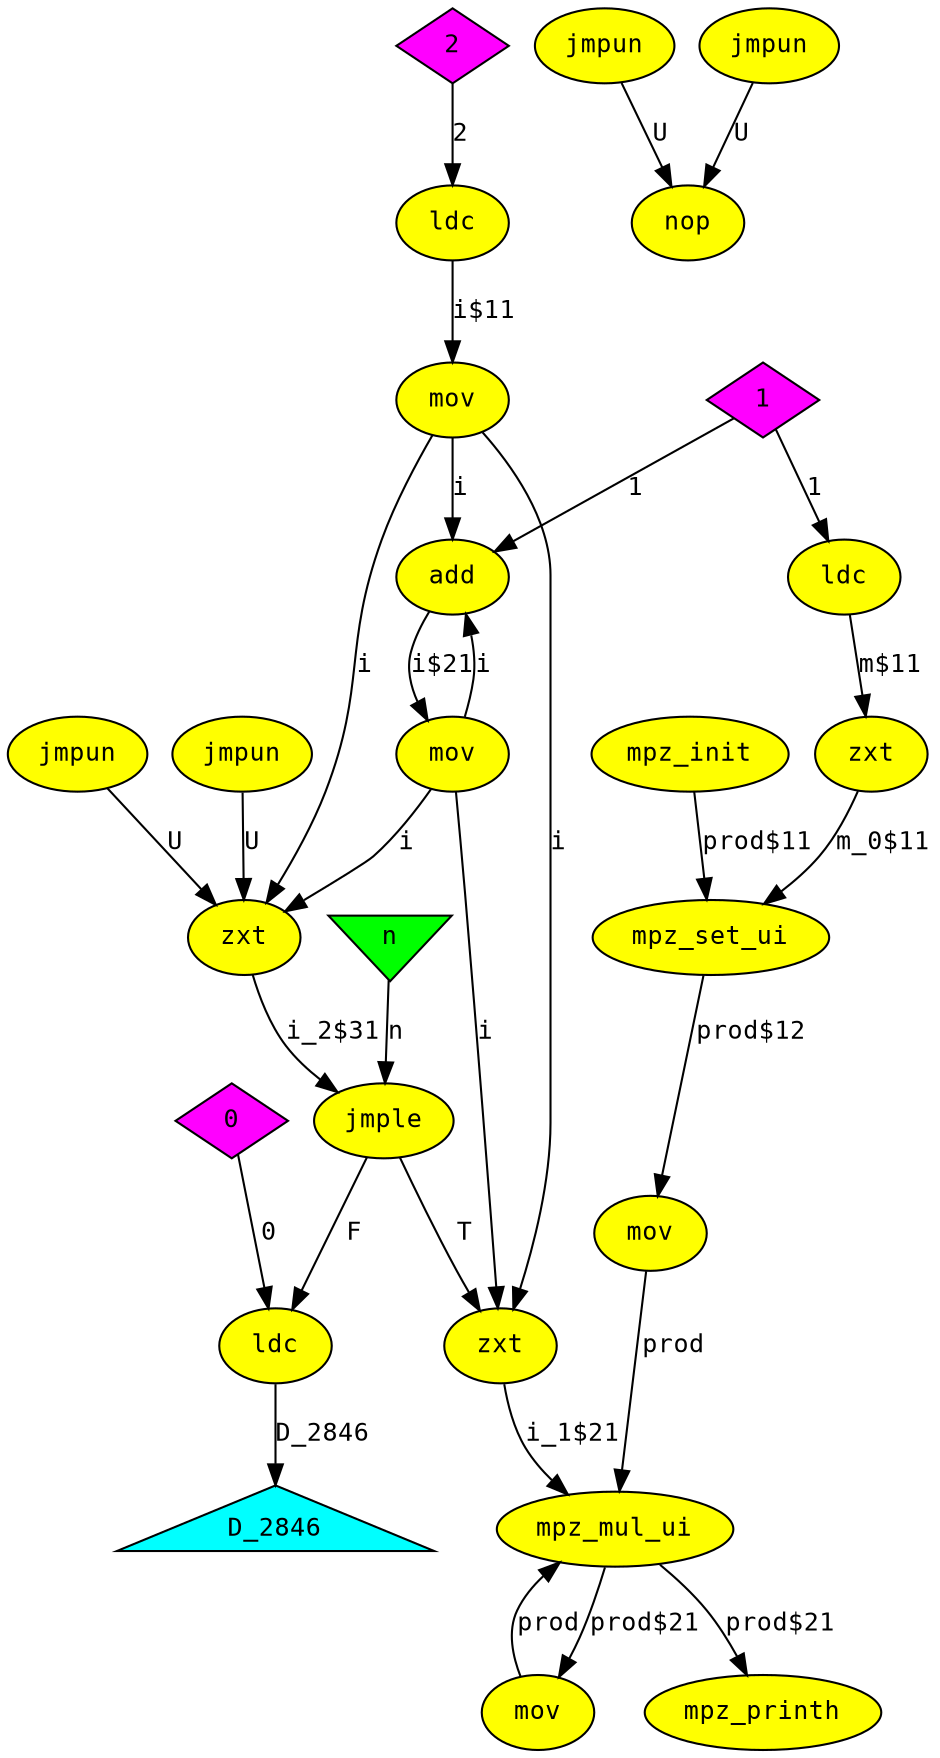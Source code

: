digraph gmp_fact
{
  graph [rankdir="TB", nodesep = "0.175"];
  node [fontname="Courier", fontsize="12", style="filled"];
  edge [fontname="Courier", fontsize="12"];

  D_2846  [label="D_2846", ntype="outvar", argix="0", dataspec="s32", bb="-1", shape="triangle", fillcolor="cyan"];
  add_11  [label="add", ntype="operation", argix="-1", dataspec="na", bb="2", shape="ellipse", fillcolor="yellow"];
  cnst0  [label="0", ntype="constant", argix="-1", dataspec="s32", bb="-1", shape="diamond", fillcolor="magenta"];
  cnst1  [label="1", ntype="constant", argix="-1", dataspec="s32", bb="-1", shape="diamond", fillcolor="magenta"];
  cnst2  [label="2", ntype="constant", argix="-1", dataspec="s32", bb="-1", shape="diamond", fillcolor="magenta"];
  jmple_16  [label="jmple", ntype="operation", argix="-1", dataspec="na", bb="3", shape="ellipse", fillcolor="yellow"];
  jmpun_14  [label="jmpun", ntype="operation", argix="-1", dataspec="na", bb="2", shape="ellipse", fillcolor="yellow"];
  jmpun_18  [label="jmpun", ntype="operation", argix="-1", dataspec="na", bb="4", shape="ellipse", fillcolor="yellow"];
  jmpun_19  [label="jmpun", ntype="operation", argix="-1", dataspec="na", bb="5", shape="ellipse", fillcolor="yellow"];
  jmpun_7  [label="jmpun", ntype="operation", argix="-1", dataspec="na", bb="1", shape="ellipse", fillcolor="yellow"];
  ldc_0  [label="ldc", ntype="operation", argix="-1", dataspec="na", bb="1", shape="ellipse", fillcolor="yellow"];
  ldc_17  [label="ldc", ntype="operation", argix="-1", dataspec="na", bb="4", shape="ellipse", fillcolor="yellow"];
  ldc_4  [label="ldc", ntype="operation", argix="-1", dataspec="na", bb="1", shape="ellipse", fillcolor="yellow"];
  mov_12  [label="mov", ntype="operation", argix="-1", dataspec="na", bb="2", shape="ellipse", fillcolor="yellow"];
  mov_13  [label="mov", ntype="operation", argix="-1", dataspec="na", bb="2", shape="ellipse", fillcolor="yellow"];
  mov_5  [label="mov", ntype="operation", argix="-1", dataspec="na", bb="1", shape="ellipse", fillcolor="yellow"];
  mov_6  [label="mov", ntype="operation", argix="-1", dataspec="na", bb="1", shape="ellipse", fillcolor="yellow"];
  mpz_init_1  [label="mpz_init", ntype="operation", argix="-1", dataspec="na", bb="1", shape="ellipse", fillcolor="yellow"];
  mpz_mul_ui_9  [label="mpz_mul_ui", ntype="operation", argix="-1", dataspec="na", bb="2", shape="ellipse", fillcolor="yellow"];
  mpz_printh_10  [label="mpz_printh", ntype="operation", argix="-1", dataspec="na", bb="2", shape="ellipse", fillcolor="yellow"];
  mpz_set_ui_3  [label="mpz_set_ui", ntype="operation", argix="-1", dataspec="na", bb="1", shape="ellipse", fillcolor="yellow"];
  n  [label="n", ntype="invar", argix="0", dataspec="u32", bb="-1", shape="invtriangle", fillcolor="green"];
  nop_20  [label="nop", ntype="operation", argix="-1", dataspec="na", bb="6", shape="ellipse", fillcolor="yellow"];
  zxt_15  [label="zxt", ntype="operation", argix="-1", dataspec="na", bb="3", shape="ellipse", fillcolor="yellow"];
  zxt_2  [label="zxt", ntype="operation", argix="-1", dataspec="na", bb="1", shape="ellipse", fillcolor="yellow"];
  zxt_8  [label="zxt", ntype="operation", argix="-1", dataspec="na", bb="2", shape="ellipse", fillcolor="yellow"];

  add_11 -> mov_13  [label="i$21", etype="D", vtype="localvar", order="1", argix="-1", dataspec="s32"];
  cnst0 -> ldc_17  [label="0", etype="D", vtype="globalvar", order="1", argix="-1", dataspec="s32"];
  cnst1 -> add_11  [label="1", etype="D", vtype="globalvar", order="2", argix="-1", dataspec="s32"];
  cnst1 -> ldc_0  [label="1", etype="D", vtype="globalvar", order="1", argix="-1", dataspec="s32"];
  cnst2 -> ldc_4  [label="2", etype="D", vtype="globalvar", order="1", argix="-1", dataspec="s32"];
  jmple_16 -> ldc_17  [label="F", etype="F", order="2", argix="-1", dataspec="u1"];
  jmple_16 -> zxt_8  [label="T", etype="T", order="1", argix="-1", dataspec="u1"];
  jmpun_14 -> zxt_15  [label="U", etype="U", order="1", argix="-1", dataspec="u1"];
  jmpun_18 -> nop_20  [label="U", etype="U", order="1", argix="-1", dataspec="u1"];
  jmpun_19 -> nop_20  [label="U", etype="U", order="1", argix="-1", dataspec="u1"];
  jmpun_7 -> zxt_15  [label="U", etype="U", order="1", argix="-1", dataspec="u1"];
  ldc_0 -> zxt_2  [label="m$11", etype="D", vtype="localvar", order="1", argix="-1", dataspec="s32"];
  ldc_17 -> D_2846  [label="D_2846", etype="D", vtype="outarg", order="1", argix="-1", dataspec="s32"];
  ldc_4 -> mov_6  [label="i$11", etype="D", vtype="localvar", order="1", argix="-1", dataspec="s32"];
  mov_12 -> mpz_mul_ui_9  [label="prod", etype="D", vtype="localvar", order="1", argix="-1", dataspec="mpz"];
  mov_13 -> add_11  [label="i", etype="D", vtype="localvar", order="1", argix="-1", dataspec="s32"];
  mov_13 -> zxt_15  [label="i", etype="D", vtype="localvar", order="1", argix="-1", dataspec="s32"];
  mov_13 -> zxt_8  [label="i", etype="D", vtype="localvar", order="1", argix="-1", dataspec="s32"];
  mov_5 -> mpz_mul_ui_9  [label="prod", etype="D", vtype="localvar", order="1", argix="-1", dataspec="mpz"];
  mov_6 -> add_11  [label="i", etype="D", vtype="localvar", order="1", argix="-1", dataspec="s32"];
  mov_6 -> zxt_15  [label="i", etype="D", vtype="localvar", order="1", argix="-1", dataspec="s32"];
  mov_6 -> zxt_8  [label="i", etype="D", vtype="localvar", order="1", argix="-1", dataspec="s32"];
  mpz_init_1 -> mpz_set_ui_3  [label="prod$11", etype="D", vtype="localvar", order="1", argix="-1", dataspec="mpz"];
  mpz_mul_ui_9 -> mov_12  [label="prod$21", etype="D", vtype="localvar", order="1", argix="-1", dataspec="mpz"];
  mpz_mul_ui_9 -> mpz_printh_10  [label="prod$21", etype="D", vtype="localvar", order="1", argix="-1", dataspec="mpz"];
  mpz_set_ui_3 -> mov_5  [label="prod$12", etype="D", vtype="localvar", order="1", argix="-1", dataspec="mpz"];
  n -> jmple_16  [label="n", etype="D", vtype="inarg", order="2", argix="-1", dataspec="u32"];
  zxt_15 -> jmple_16  [label="i_2$31", etype="D", vtype="localvar", order="1", argix="-1", dataspec="u32"];
  zxt_2 -> mpz_set_ui_3  [label="m_0$11", etype="D", vtype="localvar", order="2", argix="-1", dataspec="u32"];
  zxt_8 -> mpz_mul_ui_9  [label="i_1$21", etype="D", vtype="localvar", order="2", argix="-1", dataspec="u32"];

}

